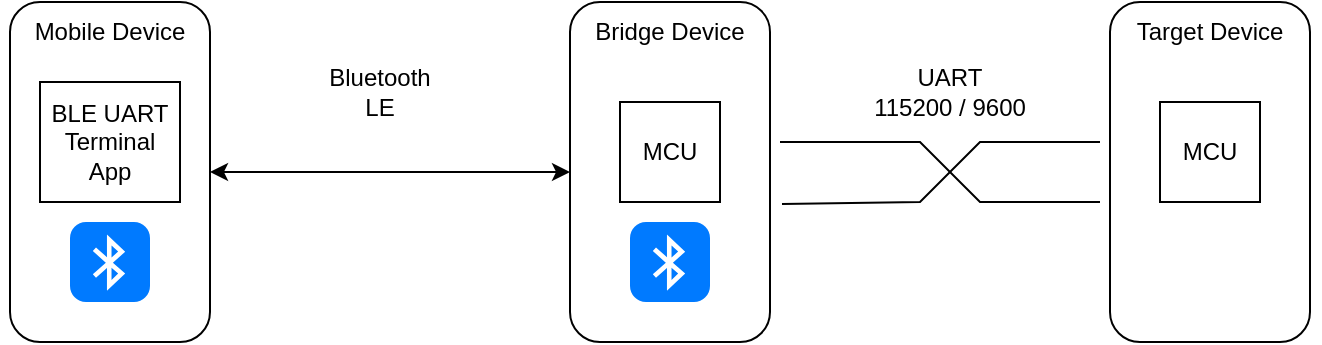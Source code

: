 <mxfile version="24.3.1" type="device">
  <diagram name="Page-1" id="8RXnWZLVULPvOtZDjxxd">
    <mxGraphModel dx="1566" dy="909" grid="1" gridSize="10" guides="1" tooltips="1" connect="1" arrows="1" fold="1" page="1" pageScale="1" pageWidth="850" pageHeight="1100" math="0" shadow="0">
      <root>
        <mxCell id="0" />
        <mxCell id="1" parent="0" />
        <mxCell id="pJyI0FKWQgOQzAi8I-mG-2" value="" style="rounded=1;whiteSpace=wrap;html=1;" vertex="1" parent="1">
          <mxGeometry x="355" y="80" width="100" height="170" as="geometry" />
        </mxCell>
        <mxCell id="pJyI0FKWQgOQzAi8I-mG-3" value="" style="html=1;strokeWidth=1;shadow=0;dashed=0;shape=mxgraph.ios7.misc.bluetooth;fillColor=#007AFF;strokeColor=none;buttonText=;strokeColor2=#222222;fontColor=#222222;fontSize=8;verticalLabelPosition=bottom;verticalAlign=top;align=center;sketch=0;" vertex="1" parent="1">
          <mxGeometry x="385" y="190" width="40" height="40" as="geometry" />
        </mxCell>
        <mxCell id="pJyI0FKWQgOQzAi8I-mG-4" value="&lt;div&gt;Bridge Device&lt;/div&gt;" style="text;html=1;align=center;verticalAlign=middle;whiteSpace=wrap;rounded=0;" vertex="1" parent="1">
          <mxGeometry x="350" y="80" width="110" height="30" as="geometry" />
        </mxCell>
        <mxCell id="pJyI0FKWQgOQzAi8I-mG-5" value="MCU" style="rounded=0;whiteSpace=wrap;html=1;" vertex="1" parent="1">
          <mxGeometry x="380" y="130" width="50" height="50" as="geometry" />
        </mxCell>
        <mxCell id="pJyI0FKWQgOQzAi8I-mG-6" value="" style="rounded=1;whiteSpace=wrap;html=1;" vertex="1" parent="1">
          <mxGeometry x="625" y="80" width="100" height="170" as="geometry" />
        </mxCell>
        <mxCell id="pJyI0FKWQgOQzAi8I-mG-8" value="&lt;div&gt;Target Device&lt;/div&gt;" style="text;html=1;align=center;verticalAlign=middle;whiteSpace=wrap;rounded=0;" vertex="1" parent="1">
          <mxGeometry x="620" y="80" width="110" height="30" as="geometry" />
        </mxCell>
        <mxCell id="pJyI0FKWQgOQzAi8I-mG-9" value="MCU" style="rounded=0;whiteSpace=wrap;html=1;" vertex="1" parent="1">
          <mxGeometry x="650" y="130" width="50" height="50" as="geometry" />
        </mxCell>
        <mxCell id="pJyI0FKWQgOQzAi8I-mG-15" value="" style="rounded=1;whiteSpace=wrap;html=1;" vertex="1" parent="1">
          <mxGeometry x="75" y="80" width="100" height="170" as="geometry" />
        </mxCell>
        <mxCell id="pJyI0FKWQgOQzAi8I-mG-16" value="" style="html=1;strokeWidth=1;shadow=0;dashed=0;shape=mxgraph.ios7.misc.bluetooth;fillColor=#007AFF;strokeColor=none;buttonText=;strokeColor2=#222222;fontColor=#222222;fontSize=8;verticalLabelPosition=bottom;verticalAlign=top;align=center;sketch=0;" vertex="1" parent="1">
          <mxGeometry x="105" y="190" width="40" height="40" as="geometry" />
        </mxCell>
        <mxCell id="pJyI0FKWQgOQzAi8I-mG-17" value="Mobile Device" style="text;html=1;align=center;verticalAlign=middle;whiteSpace=wrap;rounded=0;" vertex="1" parent="1">
          <mxGeometry x="70" y="80" width="110" height="30" as="geometry" />
        </mxCell>
        <mxCell id="pJyI0FKWQgOQzAi8I-mG-19" value="" style="endArrow=classic;startArrow=classic;html=1;rounded=0;exitX=1;exitY=0.5;exitDx=0;exitDy=0;entryX=0;entryY=0.5;entryDx=0;entryDy=0;" edge="1" parent="1" source="pJyI0FKWQgOQzAi8I-mG-15" target="pJyI0FKWQgOQzAi8I-mG-2">
          <mxGeometry width="50" height="50" relative="1" as="geometry">
            <mxPoint x="400" y="350" as="sourcePoint" />
            <mxPoint x="450" y="300" as="targetPoint" />
          </mxGeometry>
        </mxCell>
        <mxCell id="pJyI0FKWQgOQzAi8I-mG-20" value="" style="endArrow=none;html=1;rounded=0;entryX=1.06;entryY=0.594;entryDx=0;entryDy=0;entryPerimeter=0;" edge="1" parent="1" target="pJyI0FKWQgOQzAi8I-mG-2">
          <mxGeometry width="50" height="50" relative="1" as="geometry">
            <mxPoint x="620" y="150" as="sourcePoint" />
            <mxPoint x="450" y="300" as="targetPoint" />
            <Array as="points">
              <mxPoint x="560" y="150" />
              <mxPoint x="530" y="180" />
            </Array>
          </mxGeometry>
        </mxCell>
        <mxCell id="pJyI0FKWQgOQzAi8I-mG-21" value="" style="endArrow=none;html=1;rounded=0;" edge="1" parent="1">
          <mxGeometry width="50" height="50" relative="1" as="geometry">
            <mxPoint x="620" y="180" as="sourcePoint" />
            <mxPoint x="460" y="150" as="targetPoint" />
            <Array as="points">
              <mxPoint x="560" y="180" />
              <mxPoint x="530" y="150" />
            </Array>
          </mxGeometry>
        </mxCell>
        <mxCell id="pJyI0FKWQgOQzAi8I-mG-22" value="&lt;div&gt;BLE UART&lt;/div&gt;&lt;div&gt;Terminal&lt;/div&gt;&lt;div&gt;App&lt;br&gt;&lt;/div&gt;" style="rounded=0;whiteSpace=wrap;html=1;" vertex="1" parent="1">
          <mxGeometry x="90" y="120" width="70" height="60" as="geometry" />
        </mxCell>
        <mxCell id="pJyI0FKWQgOQzAi8I-mG-23" value="Bluetooth LE" style="text;html=1;align=center;verticalAlign=middle;whiteSpace=wrap;rounded=0;" vertex="1" parent="1">
          <mxGeometry x="230" y="110" width="60" height="30" as="geometry" />
        </mxCell>
        <mxCell id="pJyI0FKWQgOQzAi8I-mG-24" value="&lt;div&gt;UART&lt;/div&gt;115200 / 9600" style="text;html=1;align=center;verticalAlign=middle;whiteSpace=wrap;rounded=0;" vertex="1" parent="1">
          <mxGeometry x="500" y="110" width="90" height="30" as="geometry" />
        </mxCell>
      </root>
    </mxGraphModel>
  </diagram>
</mxfile>
